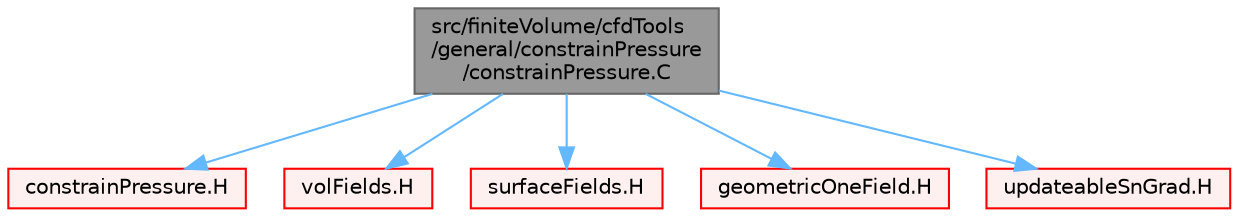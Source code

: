 digraph "src/finiteVolume/cfdTools/general/constrainPressure/constrainPressure.C"
{
 // LATEX_PDF_SIZE
  bgcolor="transparent";
  edge [fontname=Helvetica,fontsize=10,labelfontname=Helvetica,labelfontsize=10];
  node [fontname=Helvetica,fontsize=10,shape=box,height=0.2,width=0.4];
  Node1 [id="Node000001",label="src/finiteVolume/cfdTools\l/general/constrainPressure\l/constrainPressure.C",height=0.2,width=0.4,color="gray40", fillcolor="grey60", style="filled", fontcolor="black",tooltip=" "];
  Node1 -> Node2 [id="edge1_Node000001_Node000002",color="steelblue1",style="solid",tooltip=" "];
  Node2 [id="Node000002",label="constrainPressure.H",height=0.2,width=0.4,color="red", fillcolor="#FFF0F0", style="filled",URL="$constrainPressure_8H.html",tooltip=" "];
  Node1 -> Node391 [id="edge2_Node000001_Node000391",color="steelblue1",style="solid",tooltip=" "];
  Node391 [id="Node000391",label="volFields.H",height=0.2,width=0.4,color="red", fillcolor="#FFF0F0", style="filled",URL="$volFields_8H.html",tooltip=" "];
  Node1 -> Node348 [id="edge3_Node000001_Node000348",color="steelblue1",style="solid",tooltip=" "];
  Node348 [id="Node000348",label="surfaceFields.H",height=0.2,width=0.4,color="red", fillcolor="#FFF0F0", style="filled",URL="$surfaceFields_8H.html",tooltip="Foam::surfaceFields."];
  Node1 -> Node398 [id="edge4_Node000001_Node000398",color="steelblue1",style="solid",tooltip=" "];
  Node398 [id="Node000398",label="geometricOneField.H",height=0.2,width=0.4,color="red", fillcolor="#FFF0F0", style="filled",URL="$geometricOneField_8H.html",tooltip=" "];
  Node1 -> Node403 [id="edge5_Node000001_Node000403",color="steelblue1",style="solid",tooltip=" "];
  Node403 [id="Node000403",label="updateableSnGrad.H",height=0.2,width=0.4,color="red", fillcolor="#FFF0F0", style="filled",URL="$updateableSnGrad_8H.html",tooltip=" "];
}
